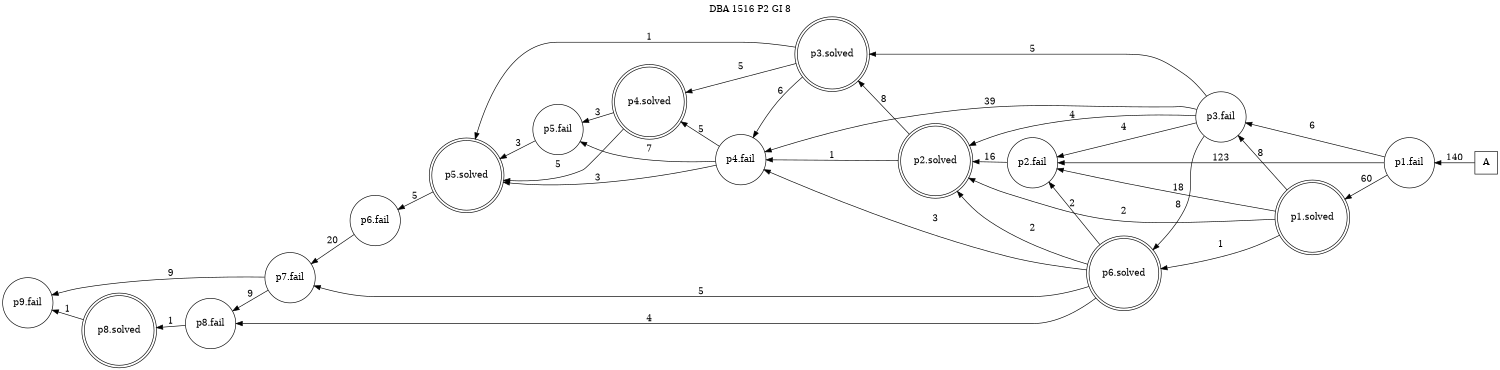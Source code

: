 digraph DBA_1516_P2_GI_8 {
labelloc="tl"
label= " DBA 1516 P2 GI 8 "
rankdir="RL";
graph [ size=" 10 , 10 !"]

"A" [shape="square" label="A"]
"p1.fail" [shape="circle" label="p1.fail"]
"p2.fail" [shape="circle" label="p2.fail"]
"p1.solved" [shape="doublecircle" label="p1.solved"]
"p3.fail" [shape="circle" label="p3.fail"]
"p4.fail" [shape="circle" label="p4.fail"]
"p5.fail" [shape="circle" label="p5.fail"]
"p2.solved" [shape="doublecircle" label="p2.solved"]
"p3.solved" [shape="doublecircle" label="p3.solved"]
"p4.solved" [shape="doublecircle" label="p4.solved"]
"p5.solved" [shape="doublecircle" label="p5.solved"]
"p6.fail" [shape="circle" label="p6.fail"]
"p7.fail" [shape="circle" label="p7.fail"]
"p8.fail" [shape="circle" label="p8.fail"]
"p6.solved" [shape="doublecircle" label="p6.solved"]
"p8.solved" [shape="doublecircle" label="p8.solved"]
"p9.fail" [shape="circle" label="p9.fail"]
"A" -> "p1.fail" [ label=140]
"p1.fail" -> "p2.fail" [ label=123]
"p1.fail" -> "p1.solved" [ label=60]
"p1.fail" -> "p3.fail" [ label=6]
"p2.fail" -> "p2.solved" [ label=16]
"p1.solved" -> "p2.fail" [ label=18]
"p1.solved" -> "p3.fail" [ label=8]
"p1.solved" -> "p2.solved" [ label=2]
"p1.solved" -> "p6.solved" [ label=1]
"p3.fail" -> "p2.fail" [ label=4]
"p3.fail" -> "p4.fail" [ label=39]
"p3.fail" -> "p2.solved" [ label=4]
"p3.fail" -> "p3.solved" [ label=5]
"p3.fail" -> "p6.solved" [ label=8]
"p4.fail" -> "p5.fail" [ label=7]
"p4.fail" -> "p4.solved" [ label=5]
"p4.fail" -> "p5.solved" [ label=3]
"p5.fail" -> "p5.solved" [ label=3]
"p2.solved" -> "p4.fail" [ label=1]
"p2.solved" -> "p3.solved" [ label=8]
"p3.solved" -> "p4.fail" [ label=6]
"p3.solved" -> "p4.solved" [ label=5]
"p3.solved" -> "p5.solved" [ label=1]
"p4.solved" -> "p5.fail" [ label=3]
"p4.solved" -> "p5.solved" [ label=5]
"p5.solved" -> "p6.fail" [ label=5]
"p6.fail" -> "p7.fail" [ label=20]
"p7.fail" -> "p8.fail" [ label=9]
"p7.fail" -> "p9.fail" [ label=9]
"p8.fail" -> "p8.solved" [ label=1]
"p6.solved" -> "p2.fail" [ label=2]
"p6.solved" -> "p4.fail" [ label=3]
"p6.solved" -> "p2.solved" [ label=2]
"p6.solved" -> "p7.fail" [ label=5]
"p6.solved" -> "p8.fail" [ label=4]
"p8.solved" -> "p9.fail" [ label=1]
}
